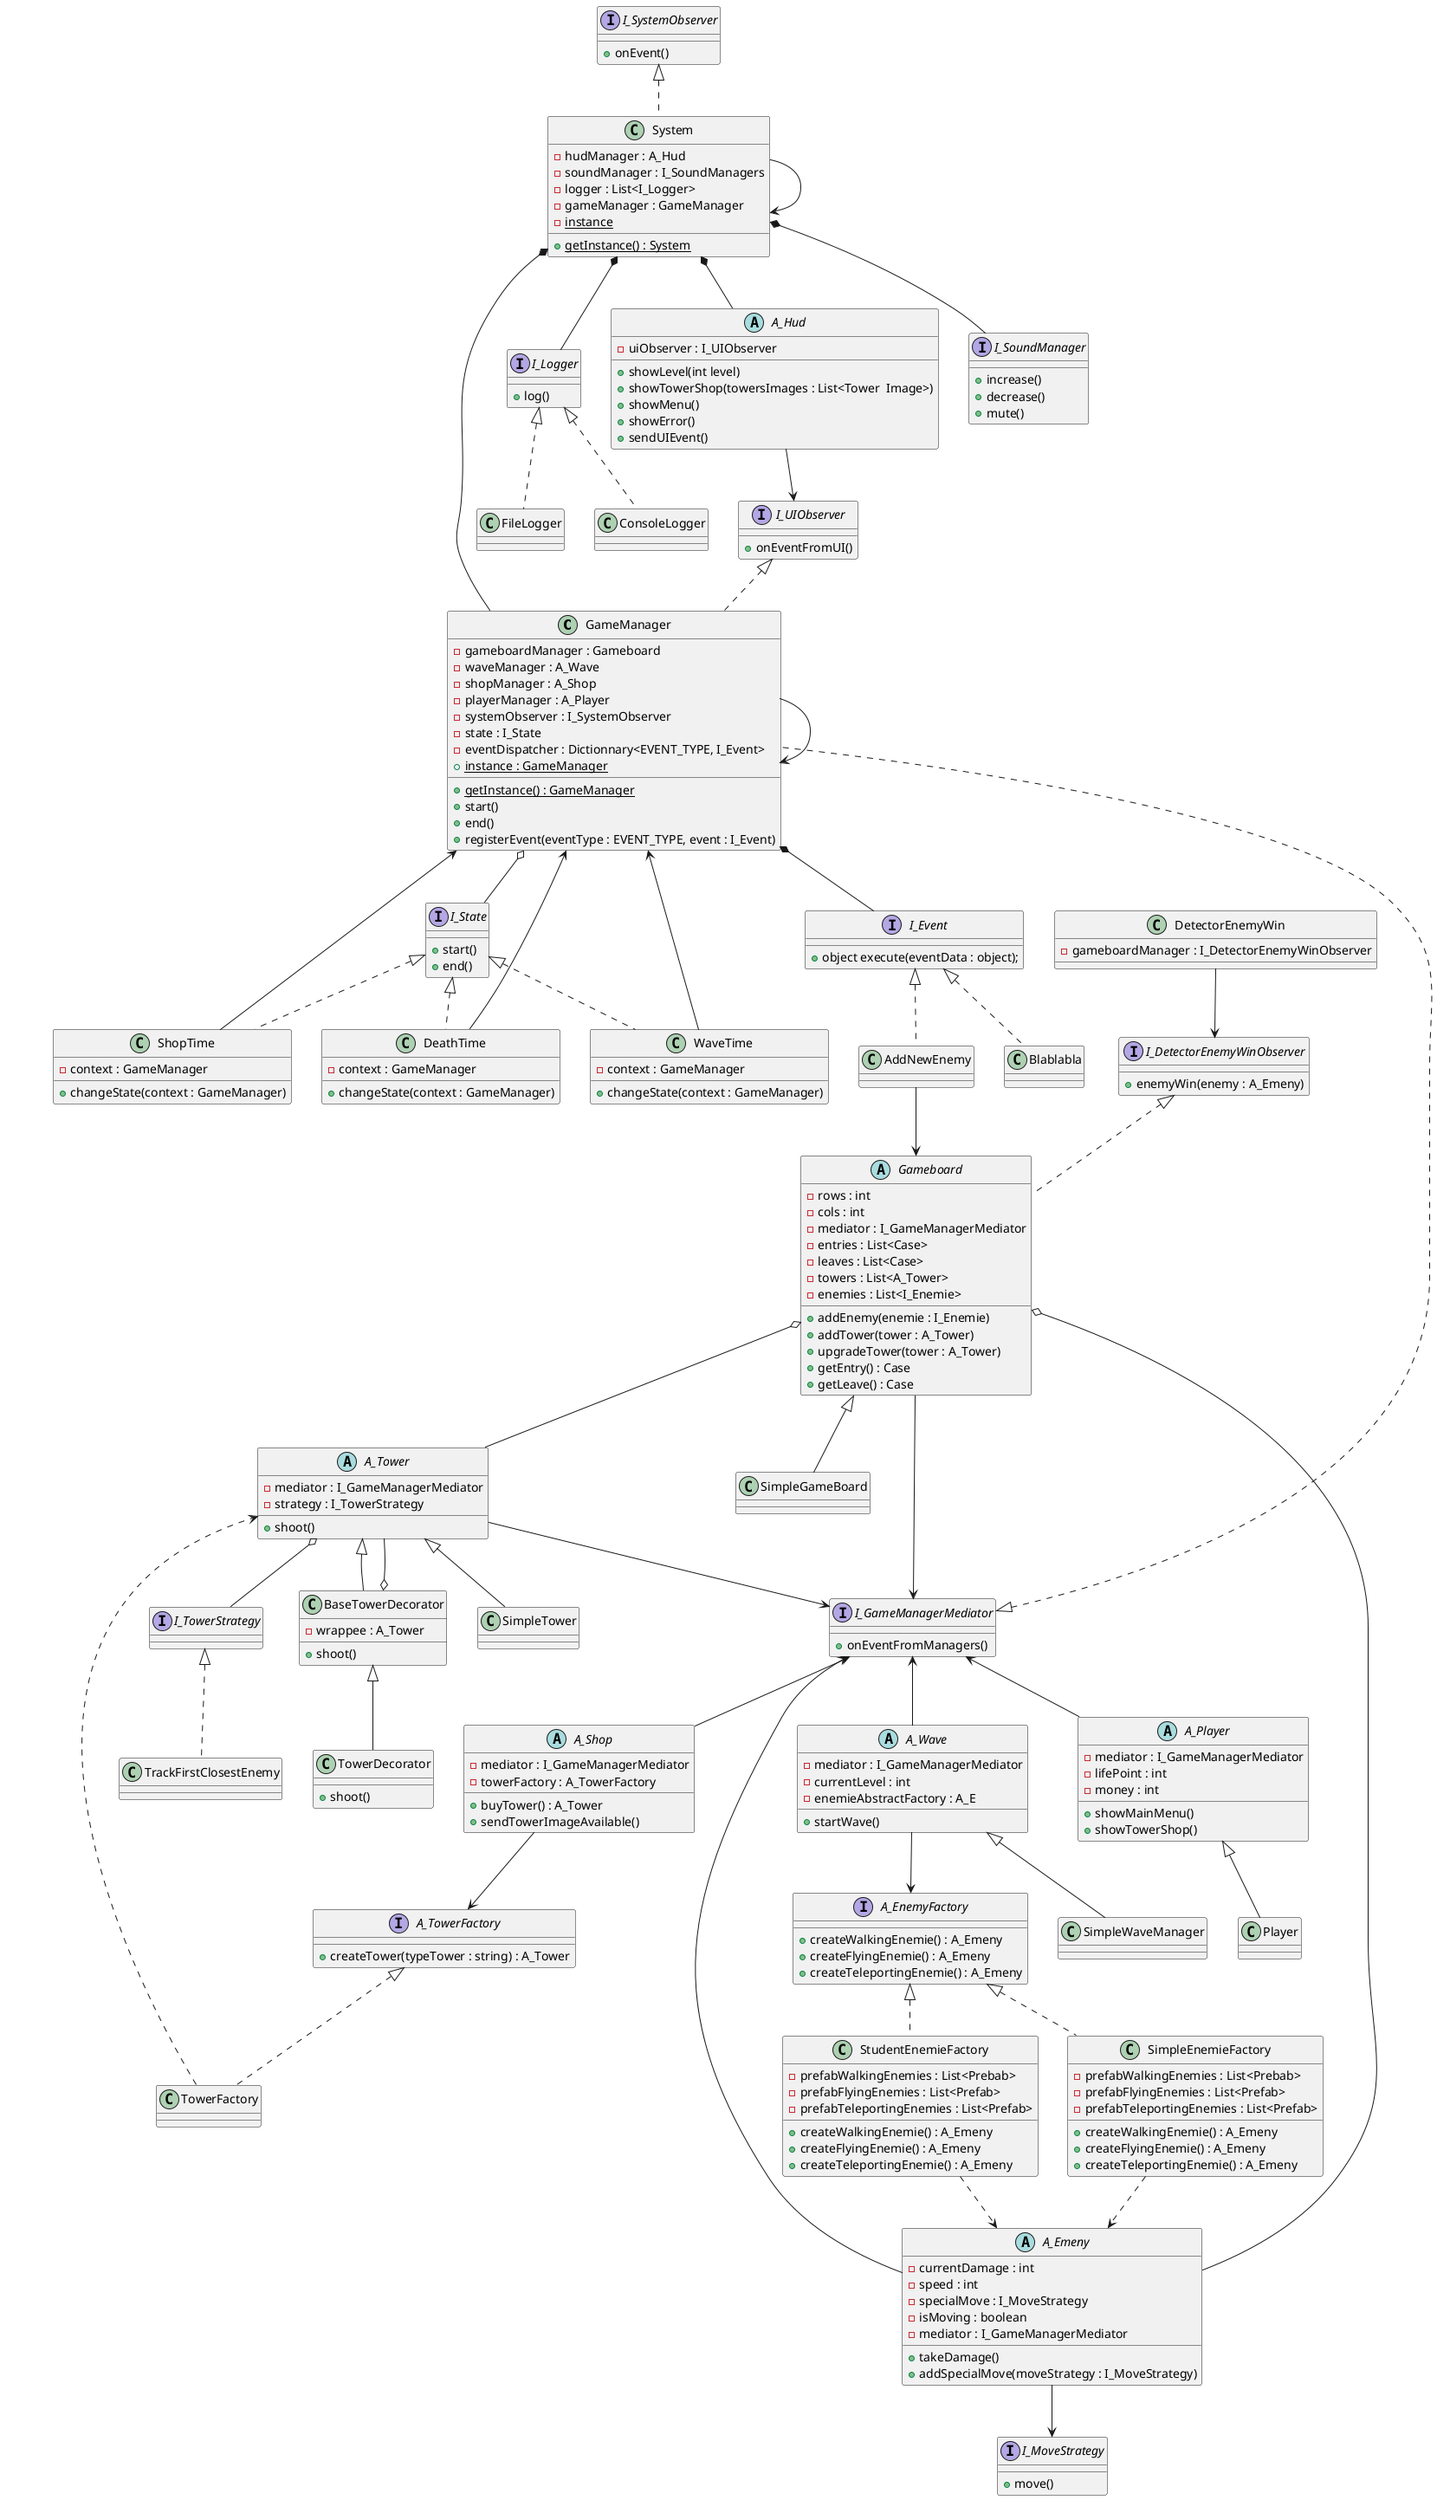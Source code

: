 @startuml "tower_defense_uml"

/' left to right direction '/
/' skinparam linetype ortho '/
/' skinparam linetype polyline '/

class GameManager implements I_UIObserver, I_GameManagerMediator {
    - gameboardManager : Gameboard
    - waveManager : A_Wave
    - shopManager : A_Shop
    - playerManager : A_Player
    - systemObserver : I_SystemObserver
    - state : I_State
    - eventDispatcher : Dictionnary<EVENT_TYPE, I_Event>
    + {static} instance : GameManager
    + {static} getInstance() : GameManager
    + start()
    + end()
    + registerEvent(eventType : EVENT_TYPE, event : I_Event)
}

interface I_Event {
    + object execute(eventData : object);
}

class AddNewEnemy implements I_Event {
}

AddNewEnemy --> Gameboard

class Blablabla implements I_Event {
}

GameManager *-- I_Event

interface I_State {
    + start()
    + end()
}

GameManager o-- I_State

class WaveTime implements I_State {
    - context : GameManager
    + changeState(context : GameManager)
}

WaveTime --> GameManager

class ShopTime implements I_State {
    - context : GameManager
    + changeState(context : GameManager)
}

ShopTime --> GameManager

class DeathTime implements I_State {
    - context : GameManager
    + changeState(context : GameManager)
}

DeathTime --> GameManager

GameManager --> GameManager

class System implements I_SystemObserver {
    - hudManager : A_Hud
    - soundManager : I_SoundManagers
    - logger : List<I_Logger>
    - gameManager : GameManager
    - {static} instance

    + {static} getInstance() : System
}

System --> System

interface I_Logger {
    + log()
}

class FileLogger implements I_Logger {
}

class ConsoleLogger implements I_Logger {
}

' note left of GameManager
'     Orchestre le cycle de vie du jeu en
'     coordonnant les différents gestionnaires
'     nécessaires au fonctionnement du TowerDefense.
' end note

abstract class Gameboard  {
    - rows : int
    - cols : int
    - mediator : I_GameManagerMediator
    - entries : List<Case>
    - leaves : List<Case>
    - towers : List<A_Tower>
    - enemies : List<I_Enemie>
    + addEnemy(enemie : I_Enemie)
    + addTower(tower : A_Tower)
    + upgradeTower(tower : A_Tower)
    + getEntry() : Case
    + getLeave() : Case
}

Gameboard o-- A_Tower
BaseTowerDecorator o-- A_Tower

class BaseTowerDecorator extends A_Tower {
    - wrappee : A_Tower
    + shoot()
}

class TowerDecorator extends BaseTowerDecorator {
    + shoot()
}

/' Gameboard *-- TowerDecorator '/
/' Gameboard --> TowerDecorator '/

abstract class A_Wave  {
    - mediator : I_GameManagerMediator
    - currentLevel : int
    - enemieAbstractFactory : A_E
    + startWave()
}

interface A_EnemyFactory {
    + createWalkingEnemie() : A_Emeny
    + createFlyingEnemie() : A_Emeny
    + createTeleportingEnemie() : A_Emeny
}

A_Wave --> A_EnemyFactory
A_Wave <|-- SimpleWaveManager

class StudentEnemieFactory implements A_EnemyFactory {
    - prefabWalkingEnemies : List<Prebab>
    - prefabFlyingEnemies : List<Prefab>
    - prefabTeleportingEnemies : List<Prefab>
    + createWalkingEnemie() : A_Emeny
    + createFlyingEnemie() : A_Emeny
    + createTeleportingEnemie() : A_Emeny
}

StudentEnemieFactory ..> A_Emeny

class SimpleEnemieFactory implements A_EnemyFactory {
    - prefabWalkingEnemies : List<Prebab>
    - prefabFlyingEnemies : List<Prefab>
    - prefabTeleportingEnemies : List<Prefab>
    + createWalkingEnemie() : A_Emeny
    + createFlyingEnemie() : A_Emeny
    + createTeleportingEnemie() : A_Emeny
}

SimpleEnemieFactory ..> A_Emeny

abstract class A_Shop {
    - mediator : I_GameManagerMediator
    - towerFactory : A_TowerFactory
    + buyTower() : A_Tower
    + sendTowerImageAvailable()
}

abstract class A_Player  {
    - mediator : I_GameManagerMediator
    - lifePoint : int
    - money : int
    + showMainMenu()
    + showTowerShop()
}

class TowerFactory implements A_TowerFactory {

}

A_Shop --> A_TowerFactory

abstract class A_Hud {
    - uiObserver : I_UIObserver
    + showLevel(int level)
    + showTowerShop(towersImages : List<Tower  Image>)
    + showMenu()
    + showError()
    + sendUIEvent()
}

interface A_TowerFactory {
    + createTower(typeTower : string) : A_Tower
}

interface I_SoundManager {
    + increase()
    + decrease()
    + mute()
}

interface I_SystemObserver {
    + onEvent()
}

interface I_UIObserver {
    + onEventFromUI()
}

interface I_GameManagerMediator {
    + onEventFromManagers()
}

/' GameManager o-- Gameboard
GameManager o-- A_Wave
GameManager o-- A_Shop
GameManager o-- A_Player
GameManager o-- I_SystemObserver '/

System *-- A_Hud
System *-- I_SoundManager
System *-- I_Logger
System *-- GameManager

A_Hud --> I_UIObserver

I_GameManagerMediator <-- Gameboard
I_GameManagerMediator <-- A_Player
I_GameManagerMediator <-- A_Wave
I_GameManagerMediator <-- A_Shop

/' Gameboard o-- A_Tower '/
Gameboard o-- A_Emeny

TowerFactory ..> A_Tower

abstract class A_Tower {
    - mediator : I_GameManagerMediator
    - strategy : I_TowerStrategy
    + shoot()
}

A_Tower --> I_GameManagerMediator

class SimpleTower extends A_Tower {
    
}

interface I_MoveStrategy {
    + move()
}

abstract class A_Emeny {
    - currentDamage : int
    - speed : int
    - specialMove : I_MoveStrategy
    - isMoving : boolean
    - mediator : I_GameManagerMediator
    + takeDamage()
    + addSpecialMove(moveStrategy : I_MoveStrategy)
}

A_Emeny --> I_MoveStrategy
A_Emeny --> I_GameManagerMediator

class SimpleGameBoard extends Gameboard {

}

class TrackFirstClosestEnemy implements I_TowerStrategy {
    
}

A_Tower o-- I_TowerStrategy

class Player extends A_Player {
    
}

interface I_DetectorEnemyWinObserver {
    + enemyWin(enemy : A_Emeny)
}

class DetectorEnemyWin {
    - gameboardManager : I_DetectorEnemyWinObserver
}

abstract class Gameboard implements I_DetectorEnemyWinObserver {
    
}

DetectorEnemyWin --> I_DetectorEnemyWinObserver

@enduml
